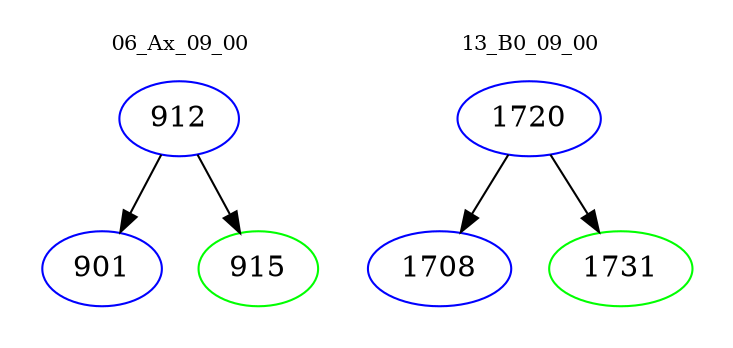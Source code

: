digraph{
subgraph cluster_0 {
color = white
label = "06_Ax_09_00";
fontsize=10;
T0_912 [label="912", color="blue"]
T0_912 -> T0_901 [color="black"]
T0_901 [label="901", color="blue"]
T0_912 -> T0_915 [color="black"]
T0_915 [label="915", color="green"]
}
subgraph cluster_1 {
color = white
label = "13_B0_09_00";
fontsize=10;
T1_1720 [label="1720", color="blue"]
T1_1720 -> T1_1708 [color="black"]
T1_1708 [label="1708", color="blue"]
T1_1720 -> T1_1731 [color="black"]
T1_1731 [label="1731", color="green"]
}
}
